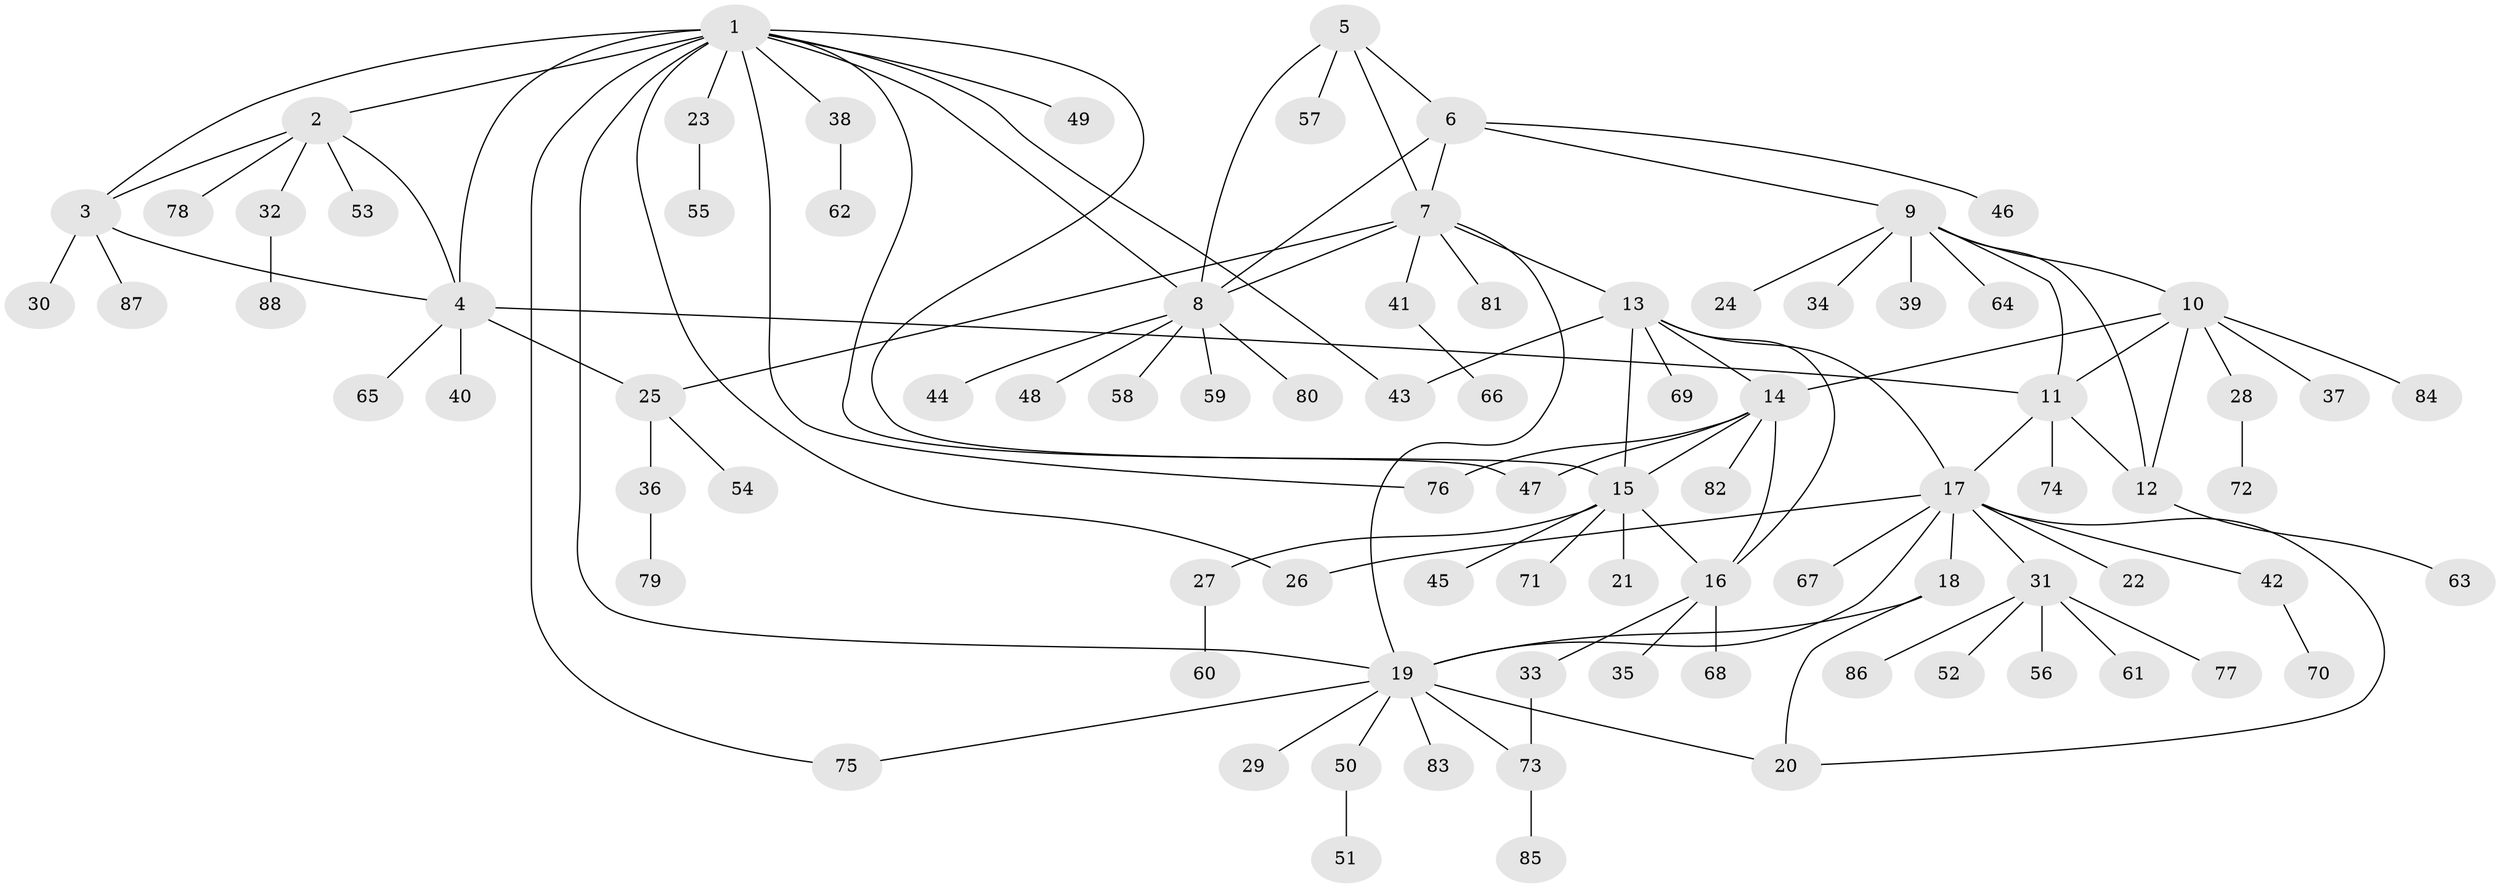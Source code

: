// coarse degree distribution, {11: 0.015384615384615385, 7: 0.03076923076923077, 8: 0.03076923076923077, 2: 0.046153846153846156, 10: 0.046153846153846156, 5: 0.046153846153846156, 6: 0.015384615384615385, 9: 0.015384615384615385, 1: 0.7384615384615385, 3: 0.015384615384615385}
// Generated by graph-tools (version 1.1) at 2025/24/03/03/25 07:24:16]
// undirected, 88 vertices, 115 edges
graph export_dot {
graph [start="1"]
  node [color=gray90,style=filled];
  1;
  2;
  3;
  4;
  5;
  6;
  7;
  8;
  9;
  10;
  11;
  12;
  13;
  14;
  15;
  16;
  17;
  18;
  19;
  20;
  21;
  22;
  23;
  24;
  25;
  26;
  27;
  28;
  29;
  30;
  31;
  32;
  33;
  34;
  35;
  36;
  37;
  38;
  39;
  40;
  41;
  42;
  43;
  44;
  45;
  46;
  47;
  48;
  49;
  50;
  51;
  52;
  53;
  54;
  55;
  56;
  57;
  58;
  59;
  60;
  61;
  62;
  63;
  64;
  65;
  66;
  67;
  68;
  69;
  70;
  71;
  72;
  73;
  74;
  75;
  76;
  77;
  78;
  79;
  80;
  81;
  82;
  83;
  84;
  85;
  86;
  87;
  88;
  1 -- 2;
  1 -- 3;
  1 -- 4;
  1 -- 8;
  1 -- 15;
  1 -- 19;
  1 -- 23;
  1 -- 26;
  1 -- 38;
  1 -- 43;
  1 -- 47;
  1 -- 49;
  1 -- 75;
  1 -- 76;
  2 -- 3;
  2 -- 4;
  2 -- 32;
  2 -- 53;
  2 -- 78;
  3 -- 4;
  3 -- 30;
  3 -- 87;
  4 -- 11;
  4 -- 25;
  4 -- 40;
  4 -- 65;
  5 -- 6;
  5 -- 7;
  5 -- 8;
  5 -- 57;
  6 -- 7;
  6 -- 8;
  6 -- 9;
  6 -- 46;
  7 -- 8;
  7 -- 13;
  7 -- 19;
  7 -- 25;
  7 -- 41;
  7 -- 81;
  8 -- 44;
  8 -- 48;
  8 -- 58;
  8 -- 59;
  8 -- 80;
  9 -- 10;
  9 -- 11;
  9 -- 12;
  9 -- 24;
  9 -- 34;
  9 -- 39;
  9 -- 64;
  10 -- 11;
  10 -- 12;
  10 -- 14;
  10 -- 28;
  10 -- 37;
  10 -- 84;
  11 -- 12;
  11 -- 17;
  11 -- 74;
  12 -- 63;
  13 -- 14;
  13 -- 15;
  13 -- 16;
  13 -- 17;
  13 -- 43;
  13 -- 69;
  14 -- 15;
  14 -- 16;
  14 -- 47;
  14 -- 76;
  14 -- 82;
  15 -- 16;
  15 -- 21;
  15 -- 27;
  15 -- 45;
  15 -- 71;
  16 -- 33;
  16 -- 35;
  16 -- 68;
  17 -- 18;
  17 -- 19;
  17 -- 20;
  17 -- 22;
  17 -- 26;
  17 -- 31;
  17 -- 42;
  17 -- 67;
  18 -- 19;
  18 -- 20;
  19 -- 20;
  19 -- 29;
  19 -- 50;
  19 -- 73;
  19 -- 75;
  19 -- 83;
  23 -- 55;
  25 -- 36;
  25 -- 54;
  27 -- 60;
  28 -- 72;
  31 -- 52;
  31 -- 56;
  31 -- 61;
  31 -- 77;
  31 -- 86;
  32 -- 88;
  33 -- 73;
  36 -- 79;
  38 -- 62;
  41 -- 66;
  42 -- 70;
  50 -- 51;
  73 -- 85;
}
